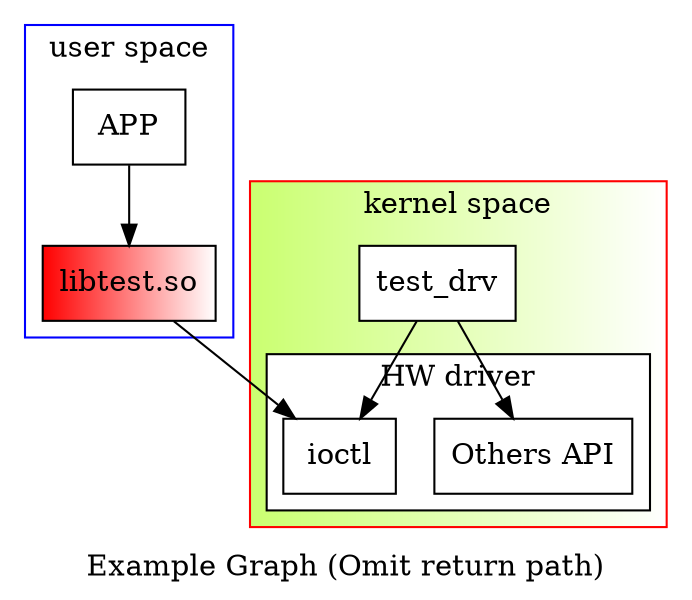 digraph {
#	graph [dpi=300] #equivalent to -Gdpi=300 in CLI
	node [shape=box]				# set node's default attrs
	#	concentrate=true 			# merge A->B, B->A
	label="Example Graph (Omit return path)" 	# http://www.graphviz.org/doc/info/attrs.html

	subgraph cluster_0 {
	label="user space"

	color=blue 					# border color,	https://www.graphviz.org/doc/info/colors.html
	APP [label="APP"];
	"libtest.so" [label="libtest.so", style=filled, fillcolor="red:white"];
	}

	subgraph cluster_1 {
	graph [style=filled, fillcolor="darkolivegreen1:white"];
	label="kernel space"
	color=red 					# border color
	test_drv [label="test_drv",style=filled, fillcolor="white"];
		subgraph cluster_2 {
		graph [style=filled, fillcolor="white"];
		color=black 				# revert to original border color
		label="HW driver"
		ioctl [label="ioctl"];
		Others [label="Others API"];
		}
	}


	test_drv -> ioctl 		#[dir="both"]
	APP -> "libtest.so" -> ioctl 	#[dir="both"]
	test_drv -> Others 		#[dir="both"]
#	test_drv:n -> Others:e 		#[dir="both"]	# ==> test node's position, n e s w


#	{ rank=same; APP, test_drv }

}
